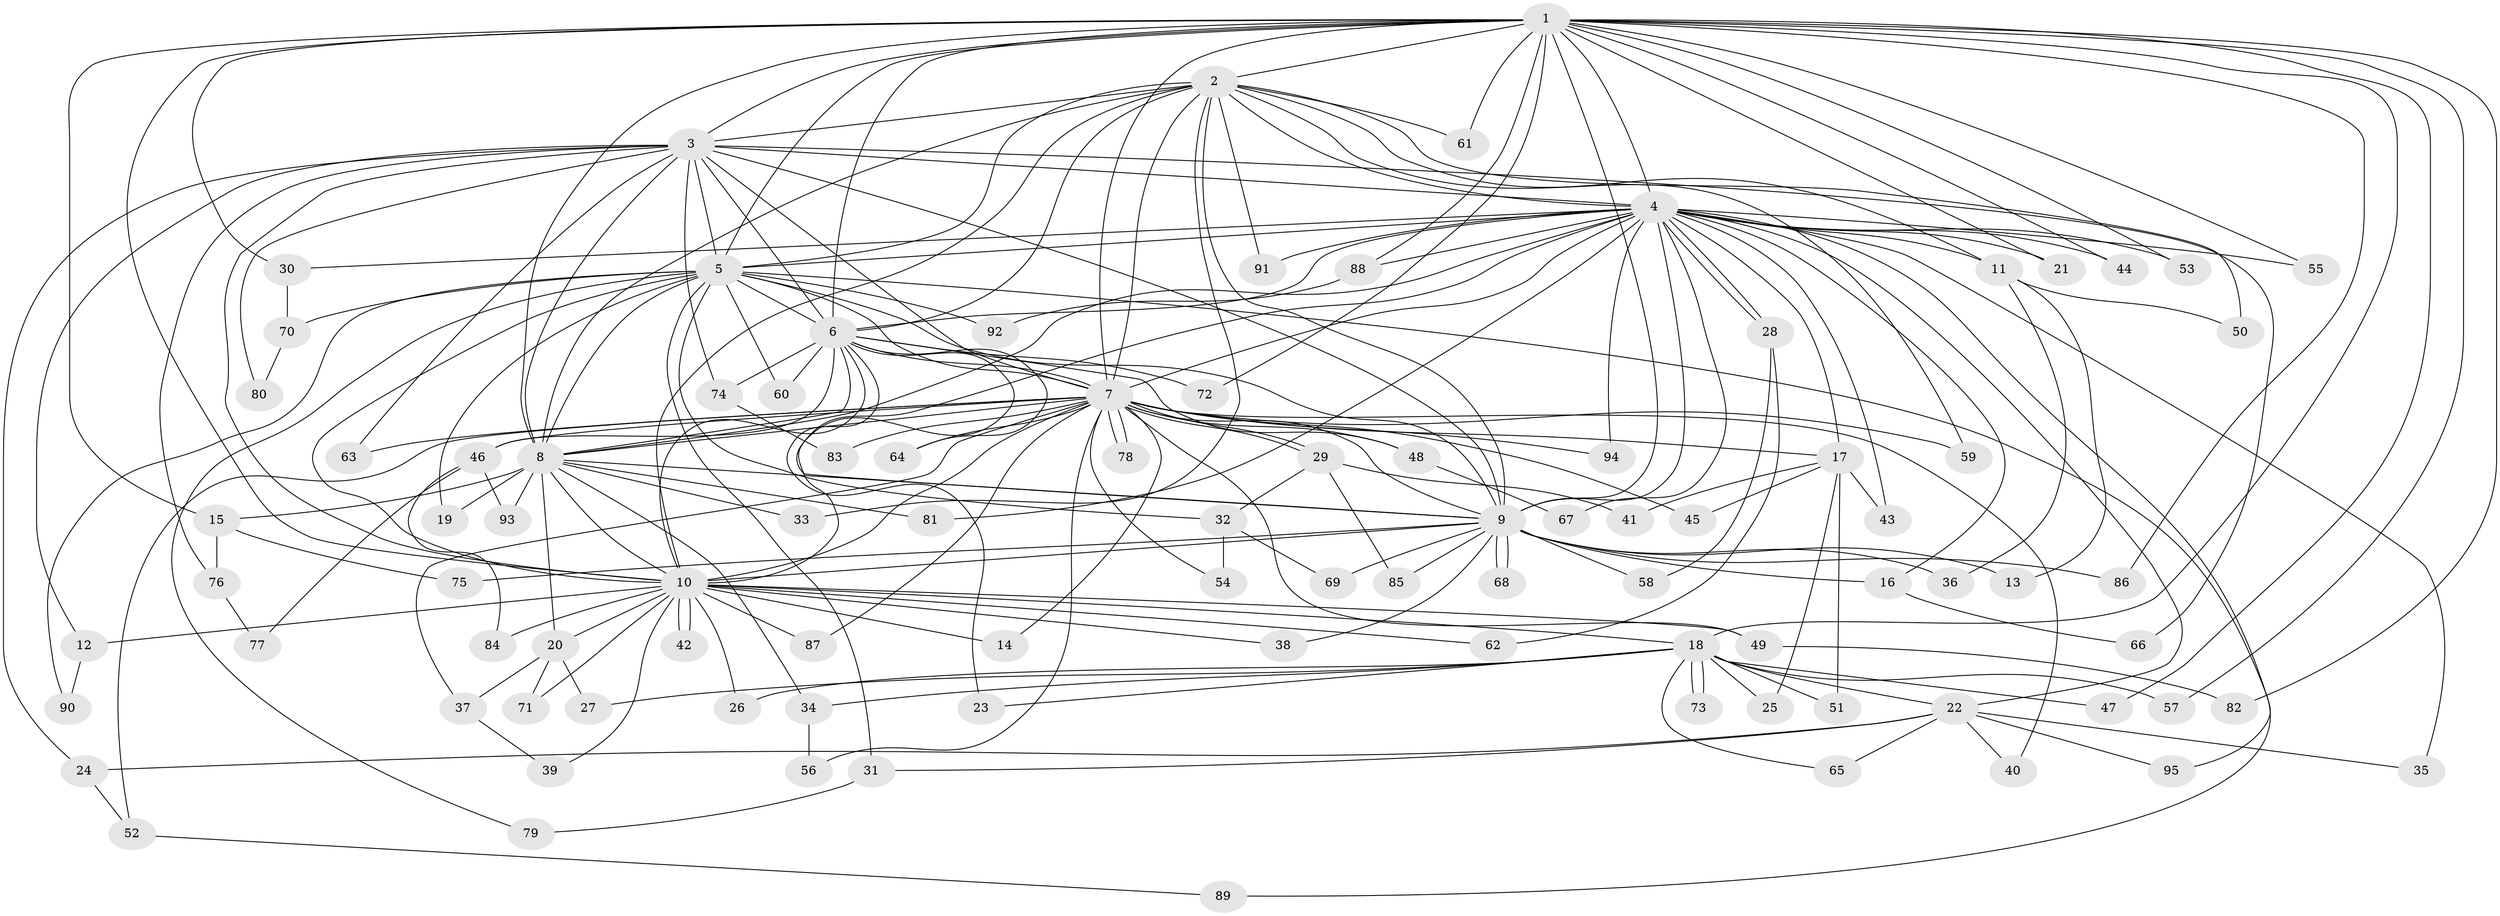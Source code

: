 // coarse degree distribution, {15: 0.05263157894736842, 10: 0.02631578947368421, 12: 0.02631578947368421, 16: 0.02631578947368421, 13: 0.05263157894736842, 8: 0.05263157894736842, 26: 0.02631578947368421, 4: 0.07894736842105263, 2: 0.3157894736842105, 3: 0.18421052631578946, 7: 0.02631578947368421, 1: 0.10526315789473684, 6: 0.02631578947368421}
// Generated by graph-tools (version 1.1) at 2025/49/03/04/25 22:49:46]
// undirected, 95 vertices, 215 edges
graph export_dot {
  node [color=gray90,style=filled];
  1;
  2;
  3;
  4;
  5;
  6;
  7;
  8;
  9;
  10;
  11;
  12;
  13;
  14;
  15;
  16;
  17;
  18;
  19;
  20;
  21;
  22;
  23;
  24;
  25;
  26;
  27;
  28;
  29;
  30;
  31;
  32;
  33;
  34;
  35;
  36;
  37;
  38;
  39;
  40;
  41;
  42;
  43;
  44;
  45;
  46;
  47;
  48;
  49;
  50;
  51;
  52;
  53;
  54;
  55;
  56;
  57;
  58;
  59;
  60;
  61;
  62;
  63;
  64;
  65;
  66;
  67;
  68;
  69;
  70;
  71;
  72;
  73;
  74;
  75;
  76;
  77;
  78;
  79;
  80;
  81;
  82;
  83;
  84;
  85;
  86;
  87;
  88;
  89;
  90;
  91;
  92;
  93;
  94;
  95;
  1 -- 2;
  1 -- 3;
  1 -- 4;
  1 -- 5;
  1 -- 6;
  1 -- 7;
  1 -- 8;
  1 -- 9;
  1 -- 10;
  1 -- 15;
  1 -- 18;
  1 -- 21;
  1 -- 30;
  1 -- 44;
  1 -- 47;
  1 -- 53;
  1 -- 55;
  1 -- 57;
  1 -- 61;
  1 -- 72;
  1 -- 82;
  1 -- 86;
  1 -- 88;
  2 -- 3;
  2 -- 4;
  2 -- 5;
  2 -- 6;
  2 -- 7;
  2 -- 8;
  2 -- 9;
  2 -- 10;
  2 -- 11;
  2 -- 33;
  2 -- 50;
  2 -- 59;
  2 -- 61;
  2 -- 91;
  3 -- 4;
  3 -- 5;
  3 -- 6;
  3 -- 7;
  3 -- 8;
  3 -- 9;
  3 -- 10;
  3 -- 12;
  3 -- 24;
  3 -- 63;
  3 -- 66;
  3 -- 74;
  3 -- 76;
  3 -- 80;
  4 -- 5;
  4 -- 6;
  4 -- 7;
  4 -- 8;
  4 -- 9;
  4 -- 10;
  4 -- 11;
  4 -- 16;
  4 -- 17;
  4 -- 21;
  4 -- 22;
  4 -- 28;
  4 -- 28;
  4 -- 30;
  4 -- 35;
  4 -- 43;
  4 -- 44;
  4 -- 53;
  4 -- 55;
  4 -- 67;
  4 -- 81;
  4 -- 88;
  4 -- 91;
  4 -- 94;
  4 -- 95;
  5 -- 6;
  5 -- 7;
  5 -- 8;
  5 -- 9;
  5 -- 10;
  5 -- 19;
  5 -- 31;
  5 -- 32;
  5 -- 60;
  5 -- 70;
  5 -- 79;
  5 -- 89;
  5 -- 90;
  5 -- 92;
  6 -- 7;
  6 -- 8;
  6 -- 9;
  6 -- 10;
  6 -- 23;
  6 -- 46;
  6 -- 48;
  6 -- 60;
  6 -- 64;
  6 -- 72;
  6 -- 74;
  7 -- 8;
  7 -- 9;
  7 -- 10;
  7 -- 14;
  7 -- 17;
  7 -- 29;
  7 -- 29;
  7 -- 37;
  7 -- 40;
  7 -- 45;
  7 -- 46;
  7 -- 48;
  7 -- 49;
  7 -- 52;
  7 -- 54;
  7 -- 56;
  7 -- 59;
  7 -- 63;
  7 -- 64;
  7 -- 78;
  7 -- 78;
  7 -- 83;
  7 -- 87;
  7 -- 94;
  8 -- 9;
  8 -- 10;
  8 -- 15;
  8 -- 19;
  8 -- 20;
  8 -- 33;
  8 -- 34;
  8 -- 81;
  8 -- 93;
  9 -- 10;
  9 -- 13;
  9 -- 16;
  9 -- 36;
  9 -- 38;
  9 -- 58;
  9 -- 68;
  9 -- 68;
  9 -- 69;
  9 -- 75;
  9 -- 85;
  9 -- 86;
  10 -- 12;
  10 -- 14;
  10 -- 18;
  10 -- 20;
  10 -- 26;
  10 -- 38;
  10 -- 39;
  10 -- 42;
  10 -- 42;
  10 -- 49;
  10 -- 62;
  10 -- 71;
  10 -- 84;
  10 -- 87;
  11 -- 13;
  11 -- 36;
  11 -- 50;
  12 -- 90;
  15 -- 75;
  15 -- 76;
  16 -- 66;
  17 -- 25;
  17 -- 41;
  17 -- 43;
  17 -- 45;
  17 -- 51;
  18 -- 22;
  18 -- 23;
  18 -- 25;
  18 -- 26;
  18 -- 27;
  18 -- 34;
  18 -- 47;
  18 -- 51;
  18 -- 57;
  18 -- 65;
  18 -- 73;
  18 -- 73;
  20 -- 27;
  20 -- 37;
  20 -- 71;
  22 -- 24;
  22 -- 31;
  22 -- 35;
  22 -- 40;
  22 -- 65;
  22 -- 95;
  24 -- 52;
  28 -- 58;
  28 -- 62;
  29 -- 32;
  29 -- 41;
  29 -- 85;
  30 -- 70;
  31 -- 79;
  32 -- 54;
  32 -- 69;
  34 -- 56;
  37 -- 39;
  46 -- 77;
  46 -- 84;
  46 -- 93;
  48 -- 67;
  49 -- 82;
  52 -- 89;
  70 -- 80;
  74 -- 83;
  76 -- 77;
  88 -- 92;
}
